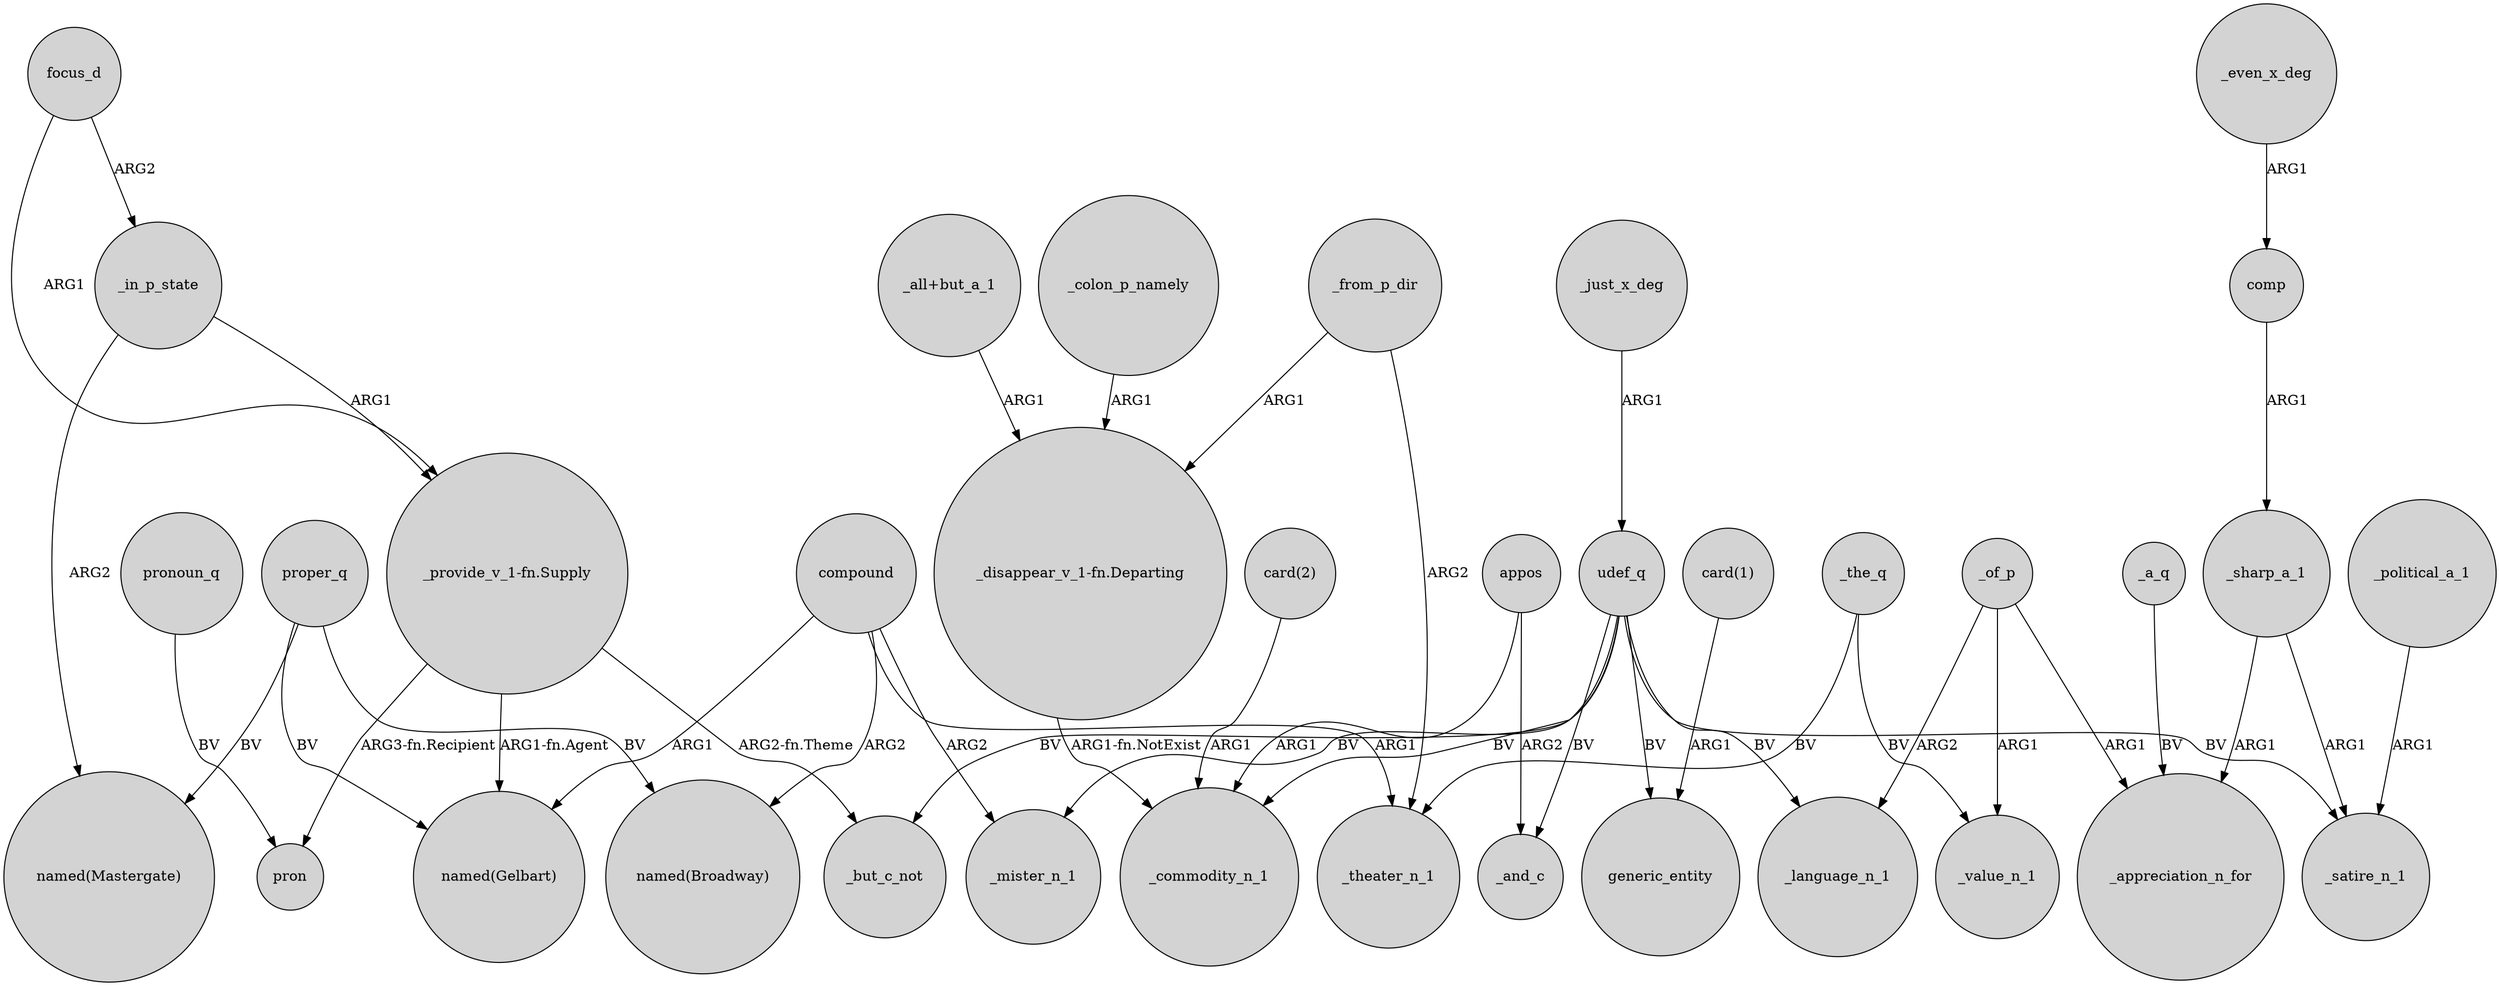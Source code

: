 digraph {
	node [shape=circle style=filled]
	"_provide_v_1-fn.Supply" -> pron [label="ARG3-fn.Recipient"]
	_just_x_deg -> udef_q [label=ARG1]
	"card(2)" -> _commodity_n_1 [label=ARG1]
	udef_q -> generic_entity [label=BV]
	"_disappear_v_1-fn.Departing" -> _commodity_n_1 [label="ARG1-fn.NotExist"]
	udef_q -> _commodity_n_1 [label=BV]
	_a_q -> _appreciation_n_for [label=BV]
	compound -> _mister_n_1 [label=ARG2]
	focus_d -> _in_p_state [label=ARG2]
	_in_p_state -> "named(Mastergate)" [label=ARG2]
	udef_q -> _mister_n_1 [label=BV]
	compound -> "named(Broadway)" [label=ARG2]
	_of_p -> _value_n_1 [label=ARG1]
	_in_p_state -> "_provide_v_1-fn.Supply" [label=ARG1]
	_colon_p_namely -> "_disappear_v_1-fn.Departing" [label=ARG1]
	udef_q -> _but_c_not [label=BV]
	_the_q -> _theater_n_1 [label=BV]
	_sharp_a_1 -> _appreciation_n_for [label=ARG1]
	compound -> "named(Gelbart)" [label=ARG1]
	_of_p -> _appreciation_n_for [label=ARG1]
	proper_q -> "named(Mastergate)" [label=BV]
	_even_x_deg -> comp [label=ARG1]
	udef_q -> _language_n_1 [label=BV]
	pronoun_q -> pron [label=BV]
	proper_q -> "named(Gelbart)" [label=BV]
	appos -> _commodity_n_1 [label=ARG1]
	proper_q -> "named(Broadway)" [label=BV]
	compound -> _theater_n_1 [label=ARG1]
	appos -> _and_c [label=ARG2]
	_from_p_dir -> _theater_n_1 [label=ARG2]
	"_all+but_a_1" -> "_disappear_v_1-fn.Departing" [label=ARG1]
	focus_d -> "_provide_v_1-fn.Supply" [label=ARG1]
	_the_q -> _value_n_1 [label=BV]
	"_provide_v_1-fn.Supply" -> "named(Gelbart)" [label="ARG1-fn.Agent"]
	_sharp_a_1 -> _satire_n_1 [label=ARG1]
	"card(1)" -> generic_entity [label=ARG1]
	udef_q -> _satire_n_1 [label=BV]
	_from_p_dir -> "_disappear_v_1-fn.Departing" [label=ARG1]
	udef_q -> _and_c [label=BV]
	comp -> _sharp_a_1 [label=ARG1]
	"_provide_v_1-fn.Supply" -> _but_c_not [label="ARG2-fn.Theme"]
	_political_a_1 -> _satire_n_1 [label=ARG1]
	_of_p -> _language_n_1 [label=ARG2]
}
